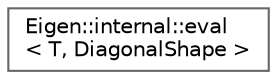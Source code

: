 digraph "Graphical Class Hierarchy"
{
 // LATEX_PDF_SIZE
  bgcolor="transparent";
  edge [fontname=Helvetica,fontsize=10,labelfontname=Helvetica,labelfontsize=10];
  node [fontname=Helvetica,fontsize=10,shape=box,height=0.2,width=0.4];
  rankdir="LR";
  Node0 [id="Node000000",label="Eigen::internal::eval\l\< T, DiagonalShape \>",height=0.2,width=0.4,color="grey40", fillcolor="white", style="filled",URL="$structEigen_1_1internal_1_1eval_3_01T_00_01DiagonalShape_01_4.html",tooltip=" "];
}
